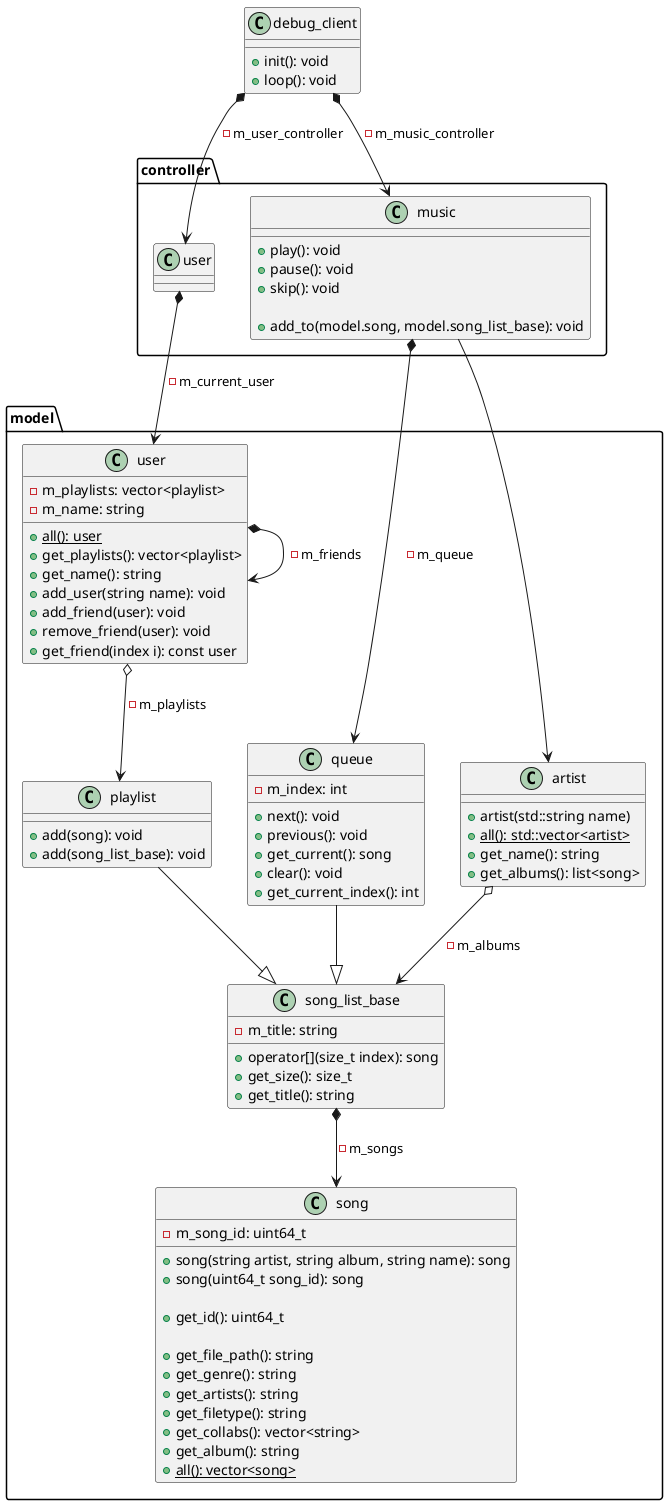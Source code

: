 @startuml class_diagram

namespace controller {

    class user {
        
    }

    class music {
        +play(): void
        +pause(): void
        +skip(): void

        +add_to(model.song, model.song_list_base): void
    }
}

namespace model {

    class user {
        -m_playlists: vector<playlist>
        -m_name: string
        +{static}all(): user
        +get_playlists(): vector<playlist>
        +get_name(): string
        +add_user(string name): void
        +add_friend(user): void
        +remove_friend(user): void
        +get_friend(index i): const user
    }

    user *--> user : -m_friends

    class song {

        -m_song_id: uint64_t

        +song(string artist, string album, string name): song
        +song(uint64_t song_id): song

        +get_id(): uint64_t

        +get_file_path(): string
        +get_genre(): string
        +get_artists(): string
        +get_filetype(): string
        +get_collabs(): vector<string>
        +get_album(): string


        +{static}all(): vector<song>
    }

    class song_list_base {
        -m_title: string
        +operator[](size_t index): song
        +get_size(): size_t
        +get_title(): string
    }

    class playlist {
        +add(song): void
        +add(song_list_base): void
    }

    class queue {
        -m_index: int
        +next(): void
        +previous(): void
        +get_current(): song
        +clear(): void
        +get_current_index(): int
    }

    class artist {
        +artist(std::string name)
        +{static}all(): std::vector<artist>
        +get_name(): string
        +get_albums(): list<song>
    }


    queue --|> song_list_base



    artist o--> song_list_base : -m_albums
    user o--> playlist : -m_playlists

    playlist --|> song_list_base

    song_list_base *--> song : -m_songs
}

class debug_client {
    +init(): void
    +loop(): void
}

debug_client *--> controller.music : -m_music_controller
debug_client *--> controller.user : -m_user_controller

controller.user *--> model.user : -m_current_user
controller.music --> model.artist

controller.music *--> model.queue: -m_queue

@enduml